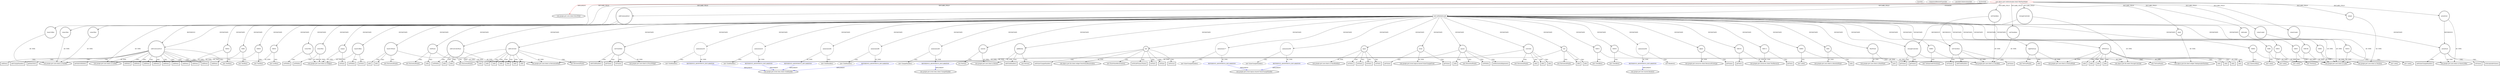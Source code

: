 digraph {
baseInfo[graphId=655,category="extension_graph",isAnonymous=false,possibleRelation=true]
frameworkRelatedTypesInfo[0="com.google.gwt.core.client.EntryPoint"]
possibleCollaborationsInfo[0="655~OVERRIDING_METHOD_DECLARATION-INSTANTIATION-~com.google.gwt.core.client.EntryPoint ~com.google.gwt.text.shared.Renderer ~false~true",1="655~OVERRIDING_METHOD_DECLARATION-INSTANTIATION-~com.google.gwt.core.client.EntryPoint ~com.google.gwt.event.logical.shared.ValueChangeHandler ~false~true",2="655~OVERRIDING_METHOD_DECLARATION-INSTANTIATION-~com.google.gwt.core.client.EntryPoint ~com.google.gwt.event.dom.client.ClickHandler ~false~true",3="655~OVERRIDING_METHOD_DECLARATION-INSTANTIATION-~com.google.gwt.core.client.EntryPoint ~com.google.gwt.event.dom.client.ChangeHandler ~false~true"]
locationInfo[projectName="akjava-WebTestMaker",filePath="/akjava-WebTestMaker/WebTestMaker-master/src/com/akjava/gwt/webtestmaker/client/WebTestMaker.java",contextSignature="WebTestMaker",graphId="655"]
0[label="com.akjava.gwt.webtestmaker.client.WebTestMaker",vertexType="ROOT_CLIENT_CLASS_DECLARATION",isFrameworkType=false,color=red]
1[label="com.google.gwt.core.client.EntryPoint",vertexType="FRAMEWORK_INTERFACE_TYPE",isFrameworkType=true,peripheries=2]
2[label="addCommandList",vertexType="FIELD_DECLARATION",isFrameworkType=true,peripheries=2,shape=circle]
3[label="com.google.gwt.user.client.ui.ListBox",vertexType="FRAMEWORK_CLASS_TYPE",isFrameworkType=true,peripheries=2]
4[label="baseUrlBox",vertexType="FIELD_DECLARATION",isFrameworkType=true,peripheries=2,shape=circle]
5[label="com.google.gwt.user.client.ui.TextBox",vertexType="FRAMEWORK_CLASS_TYPE",isFrameworkType=true,peripheries=2]
6[label="infoLabel",vertexType="FIELD_DECLARATION",isFrameworkType=true,peripheries=2,shape=circle]
7[label="com.google.gwt.user.client.ui.Label",vertexType="FRAMEWORK_CLASS_TYPE",isFrameworkType=true,peripheries=2]
8[label="input",vertexType="FIELD_DECLARATION",isFrameworkType=true,peripheries=2,shape=circle]
9[label="com.akjava.gwt.lib.client.widget.TabInputableTextArea",vertexType="FRAMEWORK_CLASS_TYPE",isFrameworkType=true,peripheries=2]
10[label="notCheckbox",vertexType="FIELD_DECLARATION",isFrameworkType=true,peripheries=2,shape=circle]
11[label="com.google.gwt.user.client.ui.CheckBox",vertexType="FRAMEWORK_CLASS_TYPE",isFrameworkType=true,peripheries=2]
12[label="output",vertexType="FIELD_DECLARATION",isFrameworkType=true,peripheries=2,shape=circle]
13[label="com.google.gwt.user.client.ui.TextArea",vertexType="FRAMEWORK_CLASS_TYPE",isFrameworkType=true,peripheries=2]
14[label="presetList",vertexType="FIELD_DECLARATION",isFrameworkType=true,peripheries=2,shape=circle]
15[label="com.google.gwt.user.client.ui.ValueListBox",vertexType="FRAMEWORK_CLASS_TYPE",isFrameworkType=true,peripheries=2]
16[label="setCheckbox",vertexType="FIELD_DECLARATION",isFrameworkType=true,peripheries=2,shape=circle]
18[label="storageControler",vertexType="FIELD_DECLARATION",isFrameworkType=true,peripheries=2,shape=circle]
19[label="com.akjava.gwt.lib.client.StorageControler",vertexType="FRAMEWORK_CLASS_TYPE",isFrameworkType=true,peripheries=2]
20[label="value1Box",vertexType="FIELD_DECLARATION",isFrameworkType=true,peripheries=2,shape=circle]
22[label="value1Label",vertexType="FIELD_DECLARATION",isFrameworkType=true,peripheries=2,shape=circle]
24[label="value2Box",vertexType="FIELD_DECLARATION",isFrameworkType=true,peripheries=2,shape=circle]
26[label="value2Label",vertexType="FIELD_DECLARATION",isFrameworkType=true,peripheries=2,shape=circle]
28[label="void onModuleLoad()",vertexType="OVERRIDING_METHOD_DECLARATION",isFrameworkType=false,shape=box]
30[label="root",vertexType="VARIABLE_EXPRESION",isFrameworkType=true,peripheries=2,shape=circle]
31[label="com.google.gwt.user.client.ui.HorizontalPanel",vertexType="FRAMEWORK_CLASS_TYPE",isFrameworkType=true,peripheries=2]
29[label="new HorizontalPanel()",vertexType="CONSTRUCTOR_CALL",isFrameworkType=true,peripheries=2]
32[label="VAR1",vertexType="VARIABLE_EXPRESION",isFrameworkType=true,peripheries=2,shape=circle]
34[label="com.google.gwt.user.client.ui.AbsolutePanel",vertexType="FRAMEWORK_CLASS_TYPE",isFrameworkType=true,peripheries=2]
33[label="add()",vertexType="INSIDE_CALL",isFrameworkType=true,peripheries=2,shape=box]
35[label="RootPanel",vertexType="VARIABLE_EXPRESION",isFrameworkType=true,peripheries=2,shape=circle]
37[label="com.google.gwt.user.client.ui.RootPanel",vertexType="FRAMEWORK_CLASS_TYPE",isFrameworkType=true,peripheries=2]
36[label="get()",vertexType="INSIDE_CALL",isFrameworkType=true,peripheries=2,shape=box]
39[label="leftVertical",vertexType="VARIABLE_EXPRESION",isFrameworkType=true,peripheries=2,shape=circle]
40[label="com.google.gwt.user.client.ui.VerticalPanel",vertexType="FRAMEWORK_CLASS_TYPE",isFrameworkType=true,peripheries=2]
38[label="new VerticalPanel()",vertexType="CONSTRUCTOR_CALL",isFrameworkType=true,peripheries=2]
42[label="add()",vertexType="INSIDE_CALL",isFrameworkType=true,peripheries=2,shape=box]
44[label="baseUrlPanel",vertexType="VARIABLE_EXPRESION",isFrameworkType=true,peripheries=2,shape=circle]
43[label="new HorizontalPanel()",vertexType="CONSTRUCTOR_CALL",isFrameworkType=true,peripheries=2]
47[label="add()",vertexType="INSIDE_CALL",isFrameworkType=true,peripheries=2,shape=box]
49[label="add()",vertexType="INSIDE_CALL",isFrameworkType=true,peripheries=2,shape=box]
51[label="VAR8",vertexType="VARIABLE_EXPRESION",isFrameworkType=true,peripheries=2,shape=circle]
50[label="new Label()",vertexType="CONSTRUCTOR_CALL",isFrameworkType=true,peripheries=2]
54[label="VAR9",vertexType="VARIABLE_EXPRESION",isFrameworkType=true,peripheries=2,shape=circle]
53[label="new TextBox()",vertexType="CONSTRUCTOR_CALL",isFrameworkType=true,peripheries=2]
56[label="baseUrlBox",vertexType="VARIABLE_EXPRESION",isFrameworkType=true,peripheries=2,shape=circle]
58[label="com.google.gwt.user.client.ui.UIObject",vertexType="FRAMEWORK_CLASS_TYPE",isFrameworkType=true,peripheries=2]
57[label="setWidth()",vertexType="INSIDE_CALL",isFrameworkType=true,peripheries=2,shape=box]
60[label="add()",vertexType="INSIDE_CALL",isFrameworkType=true,peripheries=2,shape=box]
62[label="setText()",vertexType="INSIDE_CALL",isFrameworkType=true,peripheries=2,shape=box]
63[label="storageControler",vertexType="VARIABLE_EXPRESION",isFrameworkType=true,peripheries=2,shape=circle]
64[label="getValue()",vertexType="INSIDE_CALL",isFrameworkType=true,peripheries=2,shape=box]
67[label="infoPanel",vertexType="VARIABLE_EXPRESION",isFrameworkType=true,peripheries=2,shape=circle]
66[label="new HorizontalPanel()",vertexType="CONSTRUCTOR_CALL",isFrameworkType=true,peripheries=2]
70[label="add()",vertexType="INSIDE_CALL",isFrameworkType=true,peripheries=2,shape=box]
72[label="VAR16",vertexType="VARIABLE_EXPRESION",isFrameworkType=true,peripheries=2,shape=circle]
71[label="new Label()",vertexType="CONSTRUCTOR_CALL",isFrameworkType=true,peripheries=2]
75[label="add()",vertexType="INSIDE_CALL",isFrameworkType=true,peripheries=2,shape=box]
77[label="addControlerBase",vertexType="VARIABLE_EXPRESION",isFrameworkType=true,peripheries=2,shape=circle]
76[label="new HorizontalPanel()",vertexType="CONSTRUCTOR_CALL",isFrameworkType=true,peripheries=2]
80[label="setWidth()",vertexType="INSIDE_CALL",isFrameworkType=true,peripheries=2,shape=box]
82[label="addControler",vertexType="VARIABLE_EXPRESION",isFrameworkType=true,peripheries=2,shape=circle]
81[label="new HorizontalPanel()",vertexType="CONSTRUCTOR_CALL",isFrameworkType=true,peripheries=2]
85[label="add()",vertexType="INSIDE_CALL",isFrameworkType=true,peripheries=2,shape=box]
87[label="add()",vertexType="INSIDE_CALL",isFrameworkType=true,peripheries=2,shape=box]
89[label="VAR23",vertexType="VARIABLE_EXPRESION",isFrameworkType=true,peripheries=2,shape=circle]
88[label="new CheckBox()",vertexType="CONSTRUCTOR_CALL",isFrameworkType=true,peripheries=2]
92[label="add()",vertexType="INSIDE_CALL",isFrameworkType=true,peripheries=2,shape=box]
93[label="notCheckbox",vertexType="VARIABLE_EXPRESION",isFrameworkType=true,peripheries=2,shape=circle]
95[label="com.google.gwt.user.client.ui.FocusWidget",vertexType="FRAMEWORK_CLASS_TYPE",isFrameworkType=true,peripheries=2]
94[label="addClickHandler()",vertexType="INSIDE_CALL",isFrameworkType=true,peripheries=2,shape=box]
97[label="anonymous26",vertexType="VARIABLE_EXPRESION",isFrameworkType=false,shape=circle]
98[label="REFERENCE_ANONYMOUS_DECLARATION",vertexType="REFERENCE_ANONYMOUS_DECLARATION",isFrameworkType=false,color=blue]
99[label="com.google.gwt.event.dom.client.ClickHandler",vertexType="FRAMEWORK_INTERFACE_TYPE",isFrameworkType=true,peripheries=2]
96[label="new ClickHandler()",vertexType="CONSTRUCTOR_CALL",isFrameworkType=false]
100[label="setCheckbox",vertexType="VARIABLE_EXPRESION",isFrameworkType=true,peripheries=2,shape=circle]
101[label="getValue()",vertexType="INSIDE_CALL",isFrameworkType=true,peripheries=2,shape=box]
104[label="setValue()",vertexType="INSIDE_CALL",isFrameworkType=true,peripheries=2,shape=box]
106[label="VAR29",vertexType="VARIABLE_EXPRESION",isFrameworkType=true,peripheries=2,shape=circle]
105[label="new CheckBox()",vertexType="CONSTRUCTOR_CALL",isFrameworkType=true,peripheries=2]
109[label="add()",vertexType="INSIDE_CALL",isFrameworkType=true,peripheries=2,shape=box]
111[label="addClickHandler()",vertexType="INSIDE_CALL",isFrameworkType=true,peripheries=2,shape=box]
113[label="anonymous32",vertexType="VARIABLE_EXPRESION",isFrameworkType=false,shape=circle]
114[label="REFERENCE_ANONYMOUS_DECLARATION",vertexType="REFERENCE_ANONYMOUS_DECLARATION",isFrameworkType=false,color=blue]
112[label="new ClickHandler()",vertexType="CONSTRUCTOR_CALL",isFrameworkType=false]
117[label="getValue()",vertexType="INSIDE_CALL",isFrameworkType=true,peripheries=2,shape=box]
119[label="setValue()",vertexType="INSIDE_CALL",isFrameworkType=true,peripheries=2,shape=box]
121[label="VAR35",vertexType="VARIABLE_EXPRESION",isFrameworkType=true,peripheries=2,shape=circle]
120[label="new ListBox()",vertexType="CONSTRUCTOR_CALL",isFrameworkType=true,peripheries=2]
123[label="addCommandList",vertexType="VARIABLE_EXPRESION",isFrameworkType=true,peripheries=2,shape=circle]
124[label="addItem()",vertexType="INSIDE_CALL",isFrameworkType=true,peripheries=2,shape=box]
127[label="addItem()",vertexType="INSIDE_CALL",isFrameworkType=true,peripheries=2,shape=box]
129[label="addItem()",vertexType="INSIDE_CALL",isFrameworkType=true,peripheries=2,shape=box]
131[label="addItem()",vertexType="INSIDE_CALL",isFrameworkType=true,peripheries=2,shape=box]
133[label="addItem()",vertexType="INSIDE_CALL",isFrameworkType=true,peripheries=2,shape=box]
135[label="addItem()",vertexType="INSIDE_CALL",isFrameworkType=true,peripheries=2,shape=box]
137[label="addItem()",vertexType="INSIDE_CALL",isFrameworkType=true,peripheries=2,shape=box]
139[label="addItem()",vertexType="INSIDE_CALL",isFrameworkType=true,peripheries=2,shape=box]
141[label="addItem()",vertexType="INSIDE_CALL",isFrameworkType=true,peripheries=2,shape=box]
143[label="addItem()",vertexType="INSIDE_CALL",isFrameworkType=true,peripheries=2,shape=box]
145[label="addItem()",vertexType="INSIDE_CALL",isFrameworkType=true,peripheries=2,shape=box]
147[label="addChangeHandler()",vertexType="INSIDE_CALL",isFrameworkType=true,peripheries=2,shape=box]
149[label="anonymous48",vertexType="VARIABLE_EXPRESION",isFrameworkType=false,shape=circle]
150[label="REFERENCE_ANONYMOUS_DECLARATION",vertexType="REFERENCE_ANONYMOUS_DECLARATION",isFrameworkType=false,color=blue]
151[label="com.google.gwt.event.dom.client.ChangeHandler",vertexType="FRAMEWORK_INTERFACE_TYPE",isFrameworkType=true,peripheries=2]
148[label="new ChangeHandler()",vertexType="CONSTRUCTOR_CALL",isFrameworkType=false]
153[label="getItemText()",vertexType="INSIDE_CALL",isFrameworkType=true,peripheries=2,shape=box]
155[label="getSelectedIndex()",vertexType="INSIDE_CALL",isFrameworkType=true,peripheries=2,shape=box]
157[label="add()",vertexType="INSIDE_CALL",isFrameworkType=true,peripheries=2,shape=box]
159[label="VAR52",vertexType="VARIABLE_EXPRESION",isFrameworkType=true,peripheries=2,shape=circle]
158[label="new Label()",vertexType="CONSTRUCTOR_CALL",isFrameworkType=true,peripheries=2]
162[label="add()",vertexType="INSIDE_CALL",isFrameworkType=true,peripheries=2,shape=box]
164[label="VAR54",vertexType="VARIABLE_EXPRESION",isFrameworkType=true,peripheries=2,shape=circle]
163[label="new TextBox()",vertexType="CONSTRUCTOR_CALL",isFrameworkType=true,peripheries=2]
166[label="value1Box",vertexType="VARIABLE_EXPRESION",isFrameworkType=true,peripheries=2,shape=circle]
167[label="setWidth()",vertexType="INSIDE_CALL",isFrameworkType=true,peripheries=2,shape=box]
170[label="add()",vertexType="INSIDE_CALL",isFrameworkType=true,peripheries=2,shape=box]
172[label="VAR57",vertexType="VARIABLE_EXPRESION",isFrameworkType=true,peripheries=2,shape=circle]
171[label="new Label()",vertexType="CONSTRUCTOR_CALL",isFrameworkType=true,peripheries=2]
175[label="add()",vertexType="INSIDE_CALL",isFrameworkType=true,peripheries=2,shape=box]
177[label="VAR59",vertexType="VARIABLE_EXPRESION",isFrameworkType=true,peripheries=2,shape=circle]
176[label="new TextBox()",vertexType="CONSTRUCTOR_CALL",isFrameworkType=true,peripheries=2]
179[label="value2Box",vertexType="VARIABLE_EXPRESION",isFrameworkType=true,peripheries=2,shape=circle]
180[label="setWidth()",vertexType="INSIDE_CALL",isFrameworkType=true,peripheries=2,shape=box]
183[label="add()",vertexType="INSIDE_CALL",isFrameworkType=true,peripheries=2,shape=box]
185[label="addButton",vertexType="VARIABLE_EXPRESION",isFrameworkType=true,peripheries=2,shape=circle]
186[label="com.google.gwt.user.client.ui.Button",vertexType="FRAMEWORK_CLASS_TYPE",isFrameworkType=true,peripheries=2]
184[label="new Button()",vertexType="CONSTRUCTOR_CALL",isFrameworkType=true,peripheries=2]
188[label="addClickHandler()",vertexType="INSIDE_CALL",isFrameworkType=true,peripheries=2,shape=box]
190[label="anonymous64",vertexType="VARIABLE_EXPRESION",isFrameworkType=false,shape=circle]
191[label="REFERENCE_ANONYMOUS_DECLARATION",vertexType="REFERENCE_ANONYMOUS_DECLARATION",isFrameworkType=false,color=blue]
189[label="new ClickHandler()",vertexType="CONSTRUCTOR_CALL",isFrameworkType=false]
194[label="spacer",vertexType="VARIABLE_EXPRESION",isFrameworkType=true,peripheries=2,shape=circle]
193[label="new HorizontalPanel()",vertexType="CONSTRUCTOR_CALL",isFrameworkType=true,peripheries=2]
197[label="setWidth()",vertexType="INSIDE_CALL",isFrameworkType=true,peripheries=2,shape=box]
199[label="setHorizontalAlignment()",vertexType="INSIDE_CALL",isFrameworkType=true,peripheries=2,shape=box]
201[label="add()",vertexType="INSIDE_CALL",isFrameworkType=true,peripheries=2,shape=box]
203[label="add()",vertexType="INSIDE_CALL",isFrameworkType=true,peripheries=2,shape=box]
205[label="test",vertexType="VARIABLE_EXPRESION",isFrameworkType=true,peripheries=2,shape=circle]
206[label="com.akjava.gwt.lib.client.widget.PasteValueReceiveArea",vertexType="FRAMEWORK_CLASS_TYPE",isFrameworkType=true,peripheries=2]
204[label="new PasteValueReceiveArea()",vertexType="CONSTRUCTOR_CALL",isFrameworkType=true,peripheries=2]
208[label="setStylePrimaryName()",vertexType="INSIDE_CALL",isFrameworkType=true,peripheries=2,shape=box]
210[label="setText()",vertexType="INSIDE_CALL",isFrameworkType=true,peripheries=2,shape=box]
212[label="add()",vertexType="INSIDE_CALL",isFrameworkType=true,peripheries=2,shape=box]
214[label="setSize()",vertexType="INSIDE_CALL",isFrameworkType=true,peripheries=2,shape=box]
216[label="setFocus()",vertexType="INSIDE_CALL",isFrameworkType=true,peripheries=2,shape=box]
218[label="addValueChangeHandler()",vertexType="INSIDE_CALL",isFrameworkType=true,peripheries=2,shape=box]
220[label="anonymous77",vertexType="VARIABLE_EXPRESION",isFrameworkType=false,shape=circle]
221[label="REFERENCE_ANONYMOUS_DECLARATION",vertexType="REFERENCE_ANONYMOUS_DECLARATION",isFrameworkType=false,color=blue]
222[label="com.google.gwt.event.logical.shared.ValueChangeHandler",vertexType="FRAMEWORK_INTERFACE_TYPE",isFrameworkType=true,peripheries=2]
219[label="new ValueChangeHandler()",vertexType="CONSTRUCTOR_CALL",isFrameworkType=false]
223[label="input",vertexType="VARIABLE_EXPRESION",isFrameworkType=true,peripheries=2,shape=circle]
225[label="com.google.gwt.user.client.ui.ValueBoxBase",vertexType="FRAMEWORK_CLASS_TYPE",isFrameworkType=true,peripheries=2]
224[label="setText()",vertexType="INSIDE_CALL",isFrameworkType=true,peripheries=2,shape=box]
226[label="event",vertexType="VARIABLE_EXPRESION",isFrameworkType=true,peripheries=2,shape=circle]
228[label="com.google.gwt.event.logical.shared.ValueChangeEvent",vertexType="FRAMEWORK_CLASS_TYPE",isFrameworkType=true,peripheries=2]
227[label="getValue()",vertexType="INSIDE_CALL",isFrameworkType=true,peripheries=2,shape=box]
230[label="add()",vertexType="INSIDE_CALL",isFrameworkType=true,peripheries=2,shape=box]
232[label="VAR81",vertexType="VARIABLE_EXPRESION",isFrameworkType=true,peripheries=2,shape=circle]
231[label="new Label()",vertexType="CONSTRUCTOR_CALL",isFrameworkType=true,peripheries=2]
235[label="VAR82",vertexType="VARIABLE_EXPRESION",isFrameworkType=true,peripheries=2,shape=circle]
234[label="new TabInputableTextArea()",vertexType="CONSTRUCTOR_CALL",isFrameworkType=true,peripheries=2]
238[label="setSize()",vertexType="INSIDE_CALL",isFrameworkType=true,peripheries=2,shape=box]
240[label="add()",vertexType="INSIDE_CALL",isFrameworkType=true,peripheries=2,shape=box]
242[label="convert",vertexType="VARIABLE_EXPRESION",isFrameworkType=true,peripheries=2,shape=circle]
241[label="new Button()",vertexType="CONSTRUCTOR_CALL",isFrameworkType=true,peripheries=2]
245[label="anonymous86",vertexType="VARIABLE_EXPRESION",isFrameworkType=false,shape=circle]
246[label="REFERENCE_ANONYMOUS_DECLARATION",vertexType="REFERENCE_ANONYMOUS_DECLARATION",isFrameworkType=false,color=blue]
244[label="new ClickHandler()",vertexType="CONSTRUCTOR_CALL",isFrameworkType=false]
249[label="add()",vertexType="INSIDE_CALL",isFrameworkType=true,peripheries=2,shape=box]
251[label="controler",vertexType="VARIABLE_EXPRESION",isFrameworkType=true,peripheries=2,shape=circle]
250[label="new HorizontalPanel()",vertexType="CONSTRUCTOR_CALL",isFrameworkType=true,peripheries=2]
254[label="add()",vertexType="INSIDE_CALL",isFrameworkType=true,peripheries=2,shape=box]
256[label="add()",vertexType="INSIDE_CALL",isFrameworkType=true,peripheries=2,shape=box]
258[label="add()",vertexType="INSIDE_CALL",isFrameworkType=true,peripheries=2,shape=box]
260[label="VAR92",vertexType="VARIABLE_EXPRESION",isFrameworkType=true,peripheries=2,shape=circle]
259[label="new Label()",vertexType="CONSTRUCTOR_CALL",isFrameworkType=true,peripheries=2]
263[label="VAR93",vertexType="VARIABLE_EXPRESION",isFrameworkType=true,peripheries=2,shape=circle]
262[label="new ValueListBox()",vertexType="CONSTRUCTOR_CALL",isFrameworkType=true,peripheries=2]
266[label="anonymous94",vertexType="VARIABLE_EXPRESION",isFrameworkType=false,shape=circle]
267[label="REFERENCE_ANONYMOUS_DECLARATION",vertexType="REFERENCE_ANONYMOUS_DECLARATION",isFrameworkType=false,color=blue]
268[label="com.google.gwt.text.shared.Renderer",vertexType="FRAMEWORK_INTERFACE_TYPE",isFrameworkType=true,peripheries=2]
265[label="new Renderer()",vertexType="CONSTRUCTOR_CALL",isFrameworkType=false]
269[label="object",vertexType="VARIABLE_EXPRESION",isFrameworkType=true,peripheries=2,shape=circle]
271[label="com.google.gwt.resources.client.ResourcePrototype",vertexType="FRAMEWORK_INTERFACE_TYPE",isFrameworkType=true,peripheries=2]
270[label="getName()",vertexType="INSIDE_CALL",isFrameworkType=true,peripheries=2,shape=box]
272[label="presetList",vertexType="VARIABLE_EXPRESION",isFrameworkType=true,peripheries=2,shape=circle]
273[label="setValue()",vertexType="INSIDE_CALL",isFrameworkType=true,peripheries=2,shape=box]
276[label="setAcceptableValues()",vertexType="INSIDE_CALL",isFrameworkType=true,peripheries=2,shape=box]
278[label="addValueChangeHandler()",vertexType="INSIDE_CALL",isFrameworkType=true,peripheries=2,shape=box]
280[label="anonymous99",vertexType="VARIABLE_EXPRESION",isFrameworkType=false,shape=circle]
281[label="REFERENCE_ANONYMOUS_DECLARATION",vertexType="REFERENCE_ANONYMOUS_DECLARATION",isFrameworkType=false,color=blue]
279[label="new ValueChangeHandler()",vertexType="CONSTRUCTOR_CALL",isFrameworkType=false]
284[label="setText()",vertexType="INSIDE_CALL",isFrameworkType=true,peripheries=2,shape=box]
285[label="VAR101",vertexType="VARIABLE_EXPRESION",isFrameworkType=true,peripheries=2,shape=circle]
287[label="com.google.gwt.resources.client.TextResource",vertexType="FRAMEWORK_INTERFACE_TYPE",isFrameworkType=true,peripheries=2]
286[label="getText()",vertexType="INSIDE_CALL",isFrameworkType=true,peripheries=2,shape=box]
289[label="getValue()",vertexType="INSIDE_CALL",isFrameworkType=true,peripheries=2,shape=box]
291[label="add()",vertexType="INSIDE_CALL",isFrameworkType=true,peripheries=2,shape=box]
293[label="rightVertical",vertexType="VARIABLE_EXPRESION",isFrameworkType=true,peripheries=2,shape=circle]
292[label="new VerticalPanel()",vertexType="CONSTRUCTOR_CALL",isFrameworkType=true,peripheries=2]
296[label="add()",vertexType="INSIDE_CALL",isFrameworkType=true,peripheries=2,shape=box]
298[label="VAR106",vertexType="VARIABLE_EXPRESION",isFrameworkType=true,peripheries=2,shape=circle]
297[label="new TextArea()",vertexType="CONSTRUCTOR_CALL",isFrameworkType=true,peripheries=2]
300[label="output",vertexType="VARIABLE_EXPRESION",isFrameworkType=true,peripheries=2,shape=circle]
301[label="setSize()",vertexType="INSIDE_CALL",isFrameworkType=true,peripheries=2,shape=box]
304[label="add()",vertexType="INSIDE_CALL",isFrameworkType=true,peripheries=2,shape=box]
306[label="setText()",vertexType="INSIDE_CALL",isFrameworkType=true,peripheries=2,shape=box]
308[label="getValue()",vertexType="INSIDE_CALL",isFrameworkType=true,peripheries=2,shape=box]
309[label="VAR111",vertexType="VARIABLE_EXPRESION",isFrameworkType=true,peripheries=2,shape=circle]
310[label="getText()",vertexType="INSIDE_CALL",isFrameworkType=true,peripheries=2,shape=box]
0->1[label="IMPLEMENT",color=red]
0->2[label="DECLARE_FIELD"]
2->3[label="OF_TYPE"]
0->4[label="DECLARE_FIELD"]
4->5[label="OF_TYPE"]
0->6[label="DECLARE_FIELD"]
6->7[label="OF_TYPE"]
0->8[label="DECLARE_FIELD"]
8->9[label="OF_TYPE"]
0->10[label="DECLARE_FIELD"]
10->11[label="OF_TYPE"]
0->12[label="DECLARE_FIELD"]
12->13[label="OF_TYPE"]
0->14[label="DECLARE_FIELD"]
14->15[label="OF_TYPE"]
0->16[label="DECLARE_FIELD"]
16->11[label="OF_TYPE"]
0->18[label="DECLARE_FIELD"]
18->19[label="OF_TYPE"]
0->20[label="DECLARE_FIELD"]
20->5[label="OF_TYPE"]
0->22[label="DECLARE_FIELD"]
22->7[label="OF_TYPE"]
0->24[label="DECLARE_FIELD"]
24->5[label="OF_TYPE"]
0->26[label="DECLARE_FIELD"]
26->7[label="OF_TYPE"]
0->28[label="OVERRIDE"]
28->30[label="INSTANTIATE"]
30->31[label="OF_TYPE"]
30->29[label="CALL"]
28->32[label="INSTANTIATE"]
32->34[label="OF_TYPE"]
32->33[label="CALL"]
28->35[label="INSTANTIATE"]
35->37[label="OF_TYPE"]
35->36[label="CALL"]
28->39[label="INSTANTIATE"]
39->40[label="OF_TYPE"]
39->38[label="CALL"]
30->42[label="CALL"]
28->44[label="INSTANTIATE"]
44->31[label="OF_TYPE"]
44->43[label="CALL"]
39->47[label="CALL"]
44->49[label="CALL"]
28->51[label="INSTANTIATE"]
51->7[label="OF_TYPE"]
51->50[label="CALL"]
28->54[label="INSTANTIATE"]
54->5[label="OF_TYPE"]
54->53[label="CALL"]
28->56[label="INSTANTIATE"]
56->58[label="OF_TYPE"]
56->57[label="CALL"]
44->60[label="CALL"]
56->62[label="CALL"]
28->63[label="INSTANTIATE"]
18->63[label="REFERENCE"]
63->19[label="OF_TYPE"]
63->64[label="CALL"]
28->67[label="INSTANTIATE"]
67->31[label="OF_TYPE"]
67->66[label="CALL"]
39->70[label="CALL"]
28->72[label="INSTANTIATE"]
72->7[label="OF_TYPE"]
72->71[label="CALL"]
67->75[label="CALL"]
28->77[label="INSTANTIATE"]
77->31[label="OF_TYPE"]
77->76[label="CALL"]
77->80[label="CALL"]
28->82[label="INSTANTIATE"]
82->31[label="OF_TYPE"]
82->81[label="CALL"]
77->85[label="CALL"]
39->87[label="CALL"]
28->89[label="INSTANTIATE"]
89->11[label="OF_TYPE"]
89->88[label="CALL"]
82->92[label="CALL"]
28->93[label="INSTANTIATE"]
93->95[label="OF_TYPE"]
93->94[label="CALL"]
28->97[label="INSTANTIATE"]
98->99[label="IMPLEMENT",color=blue]
97->98[label="OF_TYPE"]
97->96[label="CALL"]
28->100[label="INSTANTIATE"]
16->100[label="REFERENCE"]
100->11[label="OF_TYPE"]
100->101[label="CALL"]
100->104[label="CALL"]
28->106[label="INSTANTIATE"]
106->11[label="OF_TYPE"]
106->105[label="CALL"]
82->109[label="CALL"]
100->111[label="CALL"]
28->113[label="INSTANTIATE"]
114->99[label="IMPLEMENT",color=blue]
113->114[label="OF_TYPE"]
113->112[label="CALL"]
93->117[label="CALL"]
93->119[label="CALL"]
28->121[label="INSTANTIATE"]
121->3[label="OF_TYPE"]
121->120[label="CALL"]
28->123[label="INSTANTIATE"]
2->123[label="REFERENCE"]
123->3[label="OF_TYPE"]
123->124[label="CALL"]
123->127[label="CALL"]
123->129[label="CALL"]
123->131[label="CALL"]
123->133[label="CALL"]
123->135[label="CALL"]
123->137[label="CALL"]
123->139[label="CALL"]
123->141[label="CALL"]
123->143[label="CALL"]
123->145[label="CALL"]
123->147[label="CALL"]
28->149[label="INSTANTIATE"]
150->151[label="IMPLEMENT",color=blue]
149->150[label="OF_TYPE"]
149->148[label="CALL"]
123->153[label="CALL"]
123->155[label="CALL"]
82->157[label="CALL"]
28->159[label="INSTANTIATE"]
159->7[label="OF_TYPE"]
159->158[label="CALL"]
82->162[label="CALL"]
28->164[label="INSTANTIATE"]
164->5[label="OF_TYPE"]
164->163[label="CALL"]
28->166[label="INSTANTIATE"]
166->58[label="OF_TYPE"]
166->167[label="CALL"]
82->170[label="CALL"]
28->172[label="INSTANTIATE"]
172->7[label="OF_TYPE"]
172->171[label="CALL"]
82->175[label="CALL"]
28->177[label="INSTANTIATE"]
177->5[label="OF_TYPE"]
177->176[label="CALL"]
28->179[label="INSTANTIATE"]
179->58[label="OF_TYPE"]
179->180[label="CALL"]
82->183[label="CALL"]
28->185[label="INSTANTIATE"]
185->186[label="OF_TYPE"]
185->184[label="CALL"]
185->188[label="CALL"]
28->190[label="INSTANTIATE"]
191->99[label="IMPLEMENT",color=blue]
190->191[label="OF_TYPE"]
190->189[label="CALL"]
28->194[label="INSTANTIATE"]
194->31[label="OF_TYPE"]
194->193[label="CALL"]
194->197[label="CALL"]
194->199[label="CALL"]
77->201[label="CALL"]
194->203[label="CALL"]
28->205[label="INSTANTIATE"]
205->206[label="OF_TYPE"]
205->204[label="CALL"]
205->208[label="CALL"]
205->210[label="CALL"]
39->212[label="CALL"]
205->214[label="CALL"]
205->216[label="CALL"]
205->218[label="CALL"]
28->220[label="INSTANTIATE"]
221->222[label="IMPLEMENT",color=blue]
220->221[label="OF_TYPE"]
220->219[label="CALL"]
28->223[label="INSTANTIATE"]
223->225[label="OF_TYPE"]
223->224[label="CALL"]
28->226[label="INSTANTIATE"]
226->228[label="OF_TYPE"]
226->227[label="CALL"]
39->230[label="CALL"]
28->232[label="INSTANTIATE"]
232->7[label="OF_TYPE"]
232->231[label="CALL"]
28->235[label="INSTANTIATE"]
235->9[label="OF_TYPE"]
235->234[label="CALL"]
223->238[label="CALL"]
39->240[label="CALL"]
28->242[label="INSTANTIATE"]
242->186[label="OF_TYPE"]
242->241[label="CALL"]
28->245[label="INSTANTIATE"]
246->99[label="IMPLEMENT",color=blue]
245->246[label="OF_TYPE"]
245->244[label="CALL"]
39->249[label="CALL"]
28->251[label="INSTANTIATE"]
251->31[label="OF_TYPE"]
251->250[label="CALL"]
39->254[label="CALL"]
251->256[label="CALL"]
251->258[label="CALL"]
28->260[label="INSTANTIATE"]
260->7[label="OF_TYPE"]
260->259[label="CALL"]
28->263[label="INSTANTIATE"]
263->15[label="OF_TYPE"]
263->262[label="CALL"]
28->266[label="INSTANTIATE"]
267->268[label="IMPLEMENT",color=blue]
266->267[label="OF_TYPE"]
266->265[label="CALL"]
28->269[label="INSTANTIATE"]
269->271[label="OF_TYPE"]
269->270[label="CALL"]
28->272[label="INSTANTIATE"]
14->272[label="REFERENCE"]
272->15[label="OF_TYPE"]
272->273[label="CALL"]
272->276[label="CALL"]
272->278[label="CALL"]
28->280[label="INSTANTIATE"]
281->222[label="IMPLEMENT",color=blue]
280->281[label="OF_TYPE"]
280->279[label="CALL"]
223->284[label="CALL"]
28->285[label="INSTANTIATE"]
285->287[label="OF_TYPE"]
285->286[label="CALL"]
226->289[label="CALL"]
251->291[label="CALL"]
28->293[label="INSTANTIATE"]
293->40[label="OF_TYPE"]
293->292[label="CALL"]
30->296[label="CALL"]
28->298[label="INSTANTIATE"]
298->13[label="OF_TYPE"]
298->297[label="CALL"]
28->300[label="INSTANTIATE"]
300->58[label="OF_TYPE"]
300->301[label="CALL"]
293->304[label="CALL"]
223->306[label="CALL"]
63->308[label="CALL"]
28->309[label="INSTANTIATE"]
309->287[label="OF_TYPE"]
309->310[label="CALL"]
}

